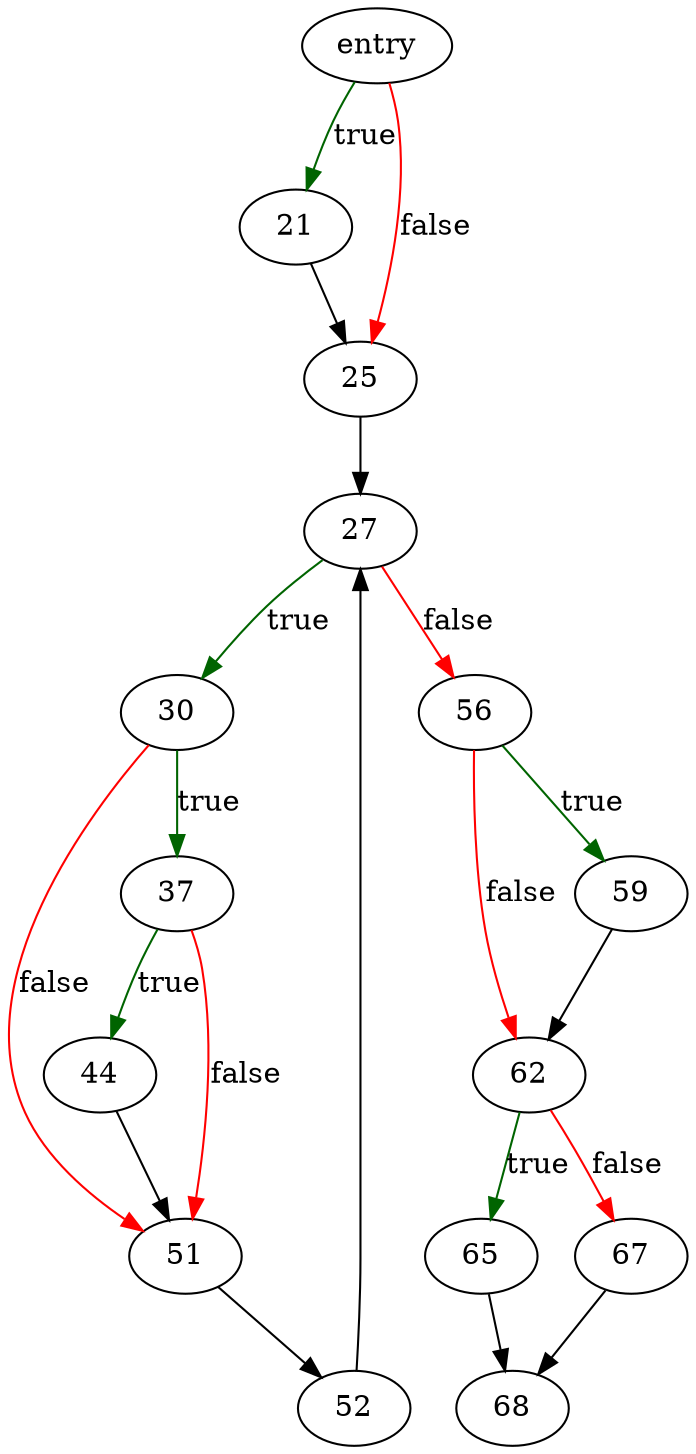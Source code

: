 digraph "sqlite3TriggersExist" {
	// Node definitions.
	5 [label=entry];
	21;
	25;
	27;
	30;
	37;
	44;
	51;
	52;
	56;
	59;
	62;
	65;
	67;
	68;

	// Edge definitions.
	5 -> 21 [
		color=darkgreen
		label=true
	];
	5 -> 25 [
		color=red
		label=false
	];
	21 -> 25;
	25 -> 27;
	27 -> 30 [
		color=darkgreen
		label=true
	];
	27 -> 56 [
		color=red
		label=false
	];
	30 -> 37 [
		color=darkgreen
		label=true
	];
	30 -> 51 [
		color=red
		label=false
	];
	37 -> 44 [
		color=darkgreen
		label=true
	];
	37 -> 51 [
		color=red
		label=false
	];
	44 -> 51;
	51 -> 52;
	52 -> 27;
	56 -> 59 [
		color=darkgreen
		label=true
	];
	56 -> 62 [
		color=red
		label=false
	];
	59 -> 62;
	62 -> 65 [
		color=darkgreen
		label=true
	];
	62 -> 67 [
		color=red
		label=false
	];
	65 -> 68;
	67 -> 68;
}